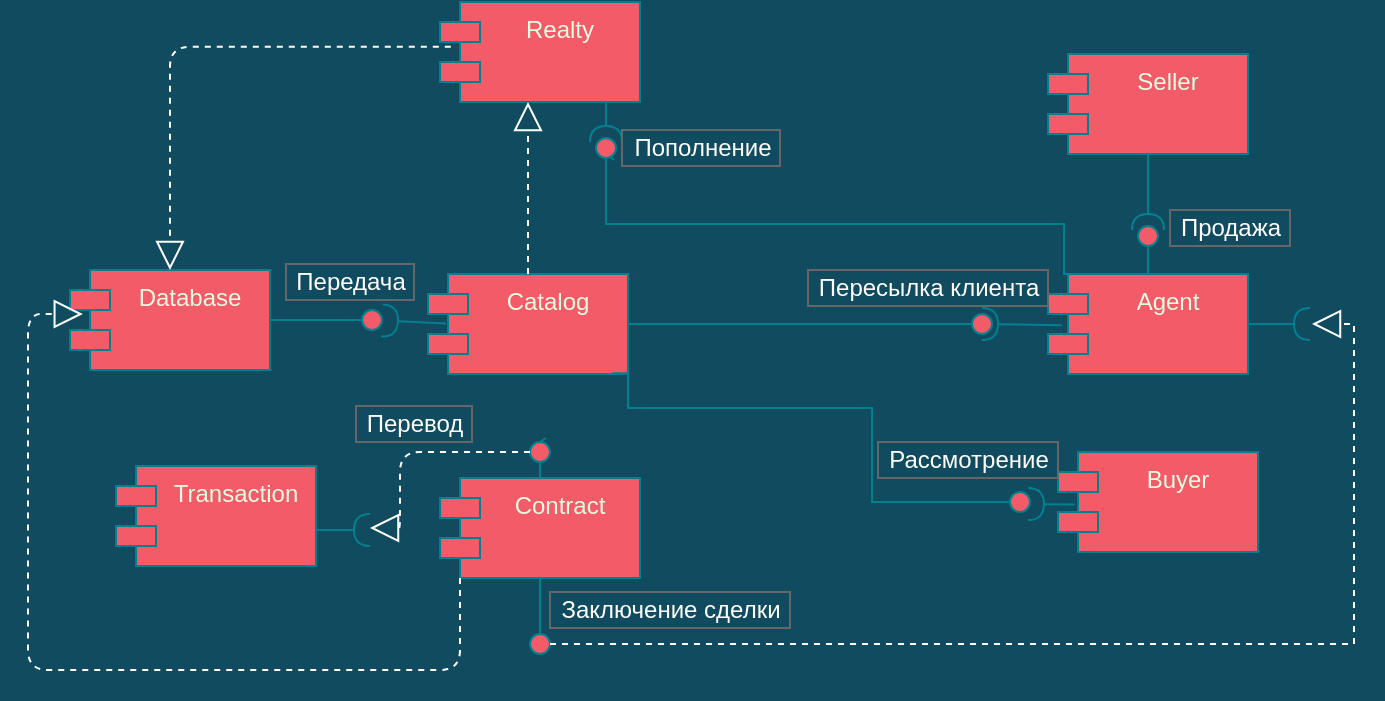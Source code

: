 <mxfile version="17.4.1" type="github"><diagram id="alS1UxylIZfHd-u1a3eg" name="Page-1"><mxGraphModel dx="997" dy="180" grid="0" gridSize="10" guides="1" tooltips="1" connect="1" arrows="1" fold="1" page="0" pageScale="1" pageWidth="827" pageHeight="1169" background="#114B5F" math="0" shadow="0"><root><mxCell id="0"/><mxCell id="1" parent="0"/><mxCell id="UikzdDfQdR64j0PZCpEi-1" value="Agent" style="shape=module;align=left;spacingLeft=20;align=center;verticalAlign=top;fillColor=#F45B69;strokeColor=#028090;fontColor=#E4FDE1;" parent="1" vertex="1"><mxGeometry x="583" y="643" width="100" height="50" as="geometry"/></mxCell><mxCell id="UikzdDfQdR64j0PZCpEi-2" value="Buyer" style="shape=module;align=left;spacingLeft=20;align=center;verticalAlign=top;fillColor=#F45B69;strokeColor=#028090;fontColor=#E4FDE1;" parent="1" vertex="1"><mxGeometry x="588" y="732" width="100" height="50" as="geometry"/></mxCell><mxCell id="UikzdDfQdR64j0PZCpEi-3" value="Seller" style="shape=module;align=left;spacingLeft=20;align=center;verticalAlign=top;fillColor=#F45B69;strokeColor=#028090;fontColor=#E4FDE1;" parent="1" vertex="1"><mxGeometry x="583" y="533" width="100" height="50" as="geometry"/></mxCell><mxCell id="UikzdDfQdR64j0PZCpEi-4" value="Transaction" style="shape=module;align=left;spacingLeft=20;align=center;verticalAlign=top;fillColor=#F45B69;strokeColor=#028090;fontColor=#E4FDE1;" parent="1" vertex="1"><mxGeometry x="117" y="739" width="100" height="50" as="geometry"/></mxCell><mxCell id="UikzdDfQdR64j0PZCpEi-5" value="Contract" style="shape=module;align=left;spacingLeft=20;align=center;verticalAlign=top;fillColor=#F45B69;strokeColor=#028090;fontColor=#E4FDE1;" parent="1" vertex="1"><mxGeometry x="279" y="745" width="100" height="50" as="geometry"/></mxCell><mxCell id="UikzdDfQdR64j0PZCpEi-6" value="Catalog" style="shape=module;align=left;spacingLeft=20;align=center;verticalAlign=top;fillColor=#F45B69;strokeColor=#028090;fontColor=#E4FDE1;" parent="1" vertex="1"><mxGeometry x="273" y="643" width="100" height="50" as="geometry"/></mxCell><mxCell id="UikzdDfQdR64j0PZCpEi-7" value="Realty" style="shape=module;align=left;spacingLeft=20;align=center;verticalAlign=top;fillColor=#F45B69;strokeColor=#028090;fontColor=#E4FDE1;" parent="1" vertex="1"><mxGeometry x="279" y="507" width="100" height="50" as="geometry"/></mxCell><mxCell id="UikzdDfQdR64j0PZCpEi-8" value="Database" style="shape=module;align=left;spacingLeft=20;align=center;verticalAlign=top;fillColor=#F45B69;strokeColor=#028090;fontColor=#E4FDE1;" parent="1" vertex="1"><mxGeometry x="94" y="641" width="100" height="50" as="geometry"/></mxCell><mxCell id="UikzdDfQdR64j0PZCpEi-9" value="" style="rounded=0;orthogonalLoop=1;jettySize=auto;html=1;endArrow=none;endFill=0;sketch=0;targetPerimeterSpacing=0;fontColor=#E4FDE1;strokeColor=#028090;fillColor=#F45B69;curved=0;exitX=0.5;exitY=0;exitDx=0;exitDy=0;startArrow=none;labelBackgroundColor=#114B5F;" parent="1" source="UikzdDfQdR64j0PZCpEi-11" edge="1"><mxGeometry relative="1" as="geometry"><mxPoint x="392" y="680" as="sourcePoint"/><mxPoint x="633" y="620" as="targetPoint"/></mxGeometry></mxCell><mxCell id="UikzdDfQdR64j0PZCpEi-10" value="" style="rounded=0;orthogonalLoop=1;jettySize=auto;html=1;endArrow=halfCircle;endFill=0;endSize=6;strokeWidth=1;sketch=0;fontColor=#E4FDE1;fillColor=#F45B69;curved=0;exitX=0.5;exitY=1;exitDx=0;exitDy=0;labelBackgroundColor=#114B5F;strokeColor=#028090;" parent="1" source="UikzdDfQdR64j0PZCpEi-3" edge="1"><mxGeometry relative="1" as="geometry"><mxPoint x="432" y="680" as="sourcePoint"/><mxPoint x="633" y="621" as="targetPoint"/></mxGeometry></mxCell><mxCell id="UikzdDfQdR64j0PZCpEi-11" value="" style="ellipse;whiteSpace=wrap;html=1;align=center;aspect=fixed;resizable=0;points=[];outlineConnect=0;sketch=0;rounded=0;fontColor=#E4FDE1;strokeColor=#028090;fillColor=#F45B69;" parent="1" vertex="1"><mxGeometry x="628" y="619" width="10" height="10" as="geometry"/></mxCell><mxCell id="UikzdDfQdR64j0PZCpEi-12" value="" style="rounded=0;orthogonalLoop=1;jettySize=auto;html=1;endArrow=none;endFill=0;sketch=0;sourcePerimeterSpacing=0;fontColor=#E4FDE1;strokeColor=#028090;fillColor=#F45B69;curved=0;exitX=0.5;exitY=0;exitDx=0;exitDy=0;labelBackgroundColor=#114B5F;" parent="1" source="UikzdDfQdR64j0PZCpEi-1" target="UikzdDfQdR64j0PZCpEi-11" edge="1"><mxGeometry relative="1" as="geometry"><mxPoint x="633" y="643" as="sourcePoint"/><mxPoint x="633" y="620" as="targetPoint"/></mxGeometry></mxCell><mxCell id="UikzdDfQdR64j0PZCpEi-13" value="" style="endArrow=block;dashed=1;endFill=0;endSize=12;html=1;rounded=1;sketch=0;fontColor=#E4FDE1;exitX=0.054;exitY=0.448;exitDx=0;exitDy=0;exitPerimeter=0;entryX=0.5;entryY=0;entryDx=0;entryDy=0;edgeStyle=orthogonalEdgeStyle;strokeColor=#FFFFFF;labelBackgroundColor=#114B5F;" parent="1" source="UikzdDfQdR64j0PZCpEi-7" target="UikzdDfQdR64j0PZCpEi-8" edge="1"><mxGeometry width="160" relative="1" as="geometry"><mxPoint x="332" y="680" as="sourcePoint"/><mxPoint x="492" y="680" as="targetPoint"/></mxGeometry></mxCell><mxCell id="UikzdDfQdR64j0PZCpEi-15" value="" style="endArrow=block;dashed=1;endFill=0;endSize=12;html=1;rounded=1;sketch=0;fontColor=#E4FDE1;entryX=0.44;entryY=1;entryDx=0;entryDy=0;strokeColor=#FFFFFF;entryPerimeter=0;exitX=0.5;exitY=0;exitDx=0;exitDy=0;labelBackgroundColor=#114B5F;" parent="1" source="UikzdDfQdR64j0PZCpEi-6" target="UikzdDfQdR64j0PZCpEi-7" edge="1"><mxGeometry width="160" relative="1" as="geometry"><mxPoint x="326" y="639" as="sourcePoint"/><mxPoint x="214.4" y="646.6" as="targetPoint"/></mxGeometry></mxCell><mxCell id="UikzdDfQdR64j0PZCpEi-16" value="" style="rounded=0;orthogonalLoop=1;jettySize=auto;html=1;endArrow=none;endFill=0;sketch=0;sourcePerimeterSpacing=0;targetPerimeterSpacing=0;fontColor=#E4FDE1;strokeColor=#028090;fillColor=#F45B69;exitX=1;exitY=0.5;exitDx=0;exitDy=0;labelBackgroundColor=#114B5F;" parent="1" source="UikzdDfQdR64j0PZCpEi-8" edge="1"><mxGeometry relative="1" as="geometry"><mxPoint x="392" y="680" as="sourcePoint"/><mxPoint x="242" y="666" as="targetPoint"/></mxGeometry></mxCell><mxCell id="UikzdDfQdR64j0PZCpEi-17" value="" style="rounded=0;orthogonalLoop=1;jettySize=auto;html=1;endArrow=halfCircle;endFill=0;endSize=6;strokeWidth=1;sketch=0;fontColor=#E4FDE1;fillColor=#F45B69;startArrow=none;exitX=0.09;exitY=0.496;exitDx=0;exitDy=0;exitPerimeter=0;labelBackgroundColor=#114B5F;strokeColor=#028090;" parent="1" source="UikzdDfQdR64j0PZCpEi-6" target="UikzdDfQdR64j0PZCpEi-18" edge="1"><mxGeometry relative="1" as="geometry"><mxPoint x="256" y="613" as="sourcePoint"/><mxPoint x="251" y="668" as="targetPoint"/></mxGeometry></mxCell><mxCell id="UikzdDfQdR64j0PZCpEi-18" value="" style="ellipse;whiteSpace=wrap;html=1;align=center;aspect=fixed;resizable=0;points=[];outlineConnect=0;sketch=0;rounded=0;fontColor=#E4FDE1;strokeColor=#028090;fillColor=#F45B69;" parent="1" vertex="1"><mxGeometry x="240" y="661" width="10" height="10" as="geometry"/></mxCell><mxCell id="agLJnuBgWowhW-R8SPZa-1" value="" style="rounded=0;orthogonalLoop=1;jettySize=auto;html=1;endArrow=none;endFill=0;sketch=0;targetPerimeterSpacing=0;labelBackgroundColor=#114B5F;strokeColor=#028090;fontColor=#E4FDE1;exitX=0.078;exitY=0.48;exitDx=0;exitDy=0;exitPerimeter=0;startArrow=none;" parent="1" source="agLJnuBgWowhW-R8SPZa-3" edge="1"><mxGeometry relative="1" as="geometry"><mxPoint x="370" y="562" as="sourcePoint"/><mxPoint x="366" y="586" as="targetPoint"/></mxGeometry></mxCell><mxCell id="agLJnuBgWowhW-R8SPZa-2" value="" style="rounded=0;orthogonalLoop=1;jettySize=auto;html=1;endArrow=halfCircle;endFill=0;endSize=6;strokeWidth=1;sketch=0;labelBackgroundColor=#114B5F;strokeColor=#028090;fontColor=#E4FDE1;exitX=0.83;exitY=1;exitDx=0;exitDy=0;exitPerimeter=0;" parent="1" source="UikzdDfQdR64j0PZCpEi-7" edge="1"><mxGeometry relative="1" as="geometry"><mxPoint x="410" y="562" as="sourcePoint"/><mxPoint x="362" y="577" as="targetPoint"/></mxGeometry></mxCell><mxCell id="agLJnuBgWowhW-R8SPZa-3" value="" style="ellipse;whiteSpace=wrap;html=1;align=center;aspect=fixed;resizable=0;points=[];outlineConnect=0;sketch=0;fillColor=#F45B69;strokeColor=#028090;fontColor=#E4FDE1;" parent="1" vertex="1"><mxGeometry x="357" y="575" width="10" height="10" as="geometry"/></mxCell><mxCell id="FhdBlyCUNoVVtJqe6_HT-1" value="" style="rounded=0;orthogonalLoop=1;jettySize=auto;html=1;endArrow=none;endFill=0;sketch=0;sourcePerimeterSpacing=0;labelBackgroundColor=#114B5F;strokeColor=#028090;fontColor=#E4FDE1;exitX=0;exitY=0;exitDx=10;exitDy=0;exitPerimeter=0;edgeStyle=orthogonalEdgeStyle;" parent="1" source="UikzdDfQdR64j0PZCpEi-1" target="agLJnuBgWowhW-R8SPZa-3" edge="1"><mxGeometry relative="1" as="geometry"><mxPoint x="590.8" y="667" as="sourcePoint"/><mxPoint x="366" y="586" as="targetPoint"/><Array as="points"><mxPoint x="591" y="643"/><mxPoint x="591" y="618"/><mxPoint x="362" y="618"/></Array></mxGeometry></mxCell><mxCell id="FhdBlyCUNoVVtJqe6_HT-3" value="" style="rounded=0;orthogonalLoop=1;jettySize=auto;html=1;endArrow=none;endFill=0;sketch=0;sourcePerimeterSpacing=0;targetPerimeterSpacing=0;labelBackgroundColor=#114B5F;strokeColor=#028090;fontColor=#E4FDE1;exitX=0.5;exitY=1;exitDx=0;exitDy=0;" parent="1" source="UikzdDfQdR64j0PZCpEi-5" target="FhdBlyCUNoVVtJqe6_HT-5" edge="1"><mxGeometry relative="1" as="geometry"><mxPoint x="447" y="769" as="sourcePoint"/><mxPoint x="329" y="800" as="targetPoint"/></mxGeometry></mxCell><mxCell id="FhdBlyCUNoVVtJqe6_HT-5" value="" style="ellipse;whiteSpace=wrap;html=1;align=center;aspect=fixed;resizable=0;points=[];outlineConnect=0;sketch=0;fillColor=#F45B69;strokeColor=#028090;fontColor=#E4FDE1;" parent="1" vertex="1"><mxGeometry x="324" y="823" width="10" height="10" as="geometry"/></mxCell><mxCell id="FhdBlyCUNoVVtJqe6_HT-8" value="" style="rounded=0;orthogonalLoop=1;jettySize=auto;html=1;endArrow=halfCircle;endFill=0;endSize=6;strokeWidth=1;sketch=0;fontColor=#E4FDE1;fillColor=#F45B69;exitX=1;exitY=0.5;exitDx=0;exitDy=0;labelBackgroundColor=#114B5F;strokeColor=#028090;" parent="1" source="UikzdDfQdR64j0PZCpEi-1" edge="1"><mxGeometry relative="1" as="geometry"><mxPoint x="410" y="662" as="sourcePoint"/><mxPoint x="714" y="668" as="targetPoint"/></mxGeometry></mxCell><mxCell id="cH6A4Zt0ZuJFNMvpV0Px-1" value="" style="endArrow=block;dashed=1;endFill=0;endSize=12;html=1;rounded=0;edgeStyle=orthogonalEdgeStyle;labelBackgroundColor=#114B5F;fontColor=#E4FDE1;strokeColor=#FFFFFF;" parent="1" source="FhdBlyCUNoVVtJqe6_HT-5" edge="1"><mxGeometry width="160" relative="1" as="geometry"><mxPoint x="369" y="835" as="sourcePoint"/><mxPoint x="715" y="668" as="targetPoint"/><Array as="points"><mxPoint x="736" y="828"/><mxPoint x="736" y="668"/></Array></mxGeometry></mxCell><mxCell id="cH6A4Zt0ZuJFNMvpV0Px-2" value="" style="rounded=0;orthogonalLoop=1;jettySize=auto;html=1;endArrow=none;endFill=0;sketch=0;sourcePerimeterSpacing=0;targetPerimeterSpacing=0;fontColor=#E4FDE1;strokeColor=#028090;fillColor=#F45B69;curved=0;exitX=1;exitY=0.5;exitDx=0;exitDy=0;" parent="1" source="UikzdDfQdR64j0PZCpEi-6" target="cH6A4Zt0ZuJFNMvpV0Px-4" edge="1"><mxGeometry relative="1" as="geometry"><mxPoint x="491" y="710" as="sourcePoint"/></mxGeometry></mxCell><mxCell id="cH6A4Zt0ZuJFNMvpV0Px-3" value="" style="rounded=0;orthogonalLoop=1;jettySize=auto;html=1;endArrow=halfCircle;endFill=0;entryX=0.5;entryY=0.5;endSize=6;strokeWidth=1;sketch=0;fontColor=#E4FDE1;fillColor=#F45B69;curved=0;exitX=0.07;exitY=0.512;exitDx=0;exitDy=0;exitPerimeter=0;strokeColor=#028090;" parent="1" source="UikzdDfQdR64j0PZCpEi-1" target="cH6A4Zt0ZuJFNMvpV0Px-4" edge="1"><mxGeometry relative="1" as="geometry"><mxPoint x="531" y="710" as="sourcePoint"/></mxGeometry></mxCell><mxCell id="cH6A4Zt0ZuJFNMvpV0Px-4" value="" style="ellipse;whiteSpace=wrap;html=1;align=center;aspect=fixed;resizable=0;points=[];outlineConnect=0;sketch=0;rounded=0;fontColor=#E4FDE1;strokeColor=#028090;fillColor=#F45B69;" parent="1" vertex="1"><mxGeometry x="545" y="663" width="10" height="10" as="geometry"/></mxCell><mxCell id="cH6A4Zt0ZuJFNMvpV0Px-5" value="" style="rounded=0;orthogonalLoop=1;jettySize=auto;html=1;endArrow=none;endFill=0;sketch=0;sourcePerimeterSpacing=0;targetPerimeterSpacing=0;fontColor=#E4FDE1;strokeColor=#028090;fillColor=#F45B69;exitX=0.922;exitY=0.992;exitDx=0;exitDy=0;edgeStyle=orthogonalEdgeStyle;exitPerimeter=0;" parent="1" source="UikzdDfQdR64j0PZCpEi-6" target="cH6A4Zt0ZuJFNMvpV0Px-7" edge="1"><mxGeometry relative="1" as="geometry"><mxPoint x="491" y="710" as="sourcePoint"/><Array as="points"><mxPoint x="373" y="693"/><mxPoint x="373" y="710"/><mxPoint x="495" y="710"/><mxPoint x="495" y="757"/></Array></mxGeometry></mxCell><mxCell id="cH6A4Zt0ZuJFNMvpV0Px-6" value="" style="rounded=0;orthogonalLoop=1;jettySize=auto;html=1;endArrow=halfCircle;endFill=0;endSize=6;strokeWidth=1;sketch=0;fontColor=#E4FDE1;fillColor=#F45B69;curved=0;exitX=0.084;exitY=0.524;exitDx=0;exitDy=0;exitPerimeter=0;strokeColor=#028090;" parent="1" source="UikzdDfQdR64j0PZCpEi-2" edge="1"><mxGeometry relative="1" as="geometry"><mxPoint x="531" y="710" as="sourcePoint"/><mxPoint x="573" y="758" as="targetPoint"/></mxGeometry></mxCell><mxCell id="cH6A4Zt0ZuJFNMvpV0Px-7" value="" style="ellipse;whiteSpace=wrap;html=1;align=center;aspect=fixed;resizable=0;points=[];outlineConnect=0;sketch=0;rounded=0;fontColor=#E4FDE1;strokeColor=#028090;fillColor=#F45B69;" parent="1" vertex="1"><mxGeometry x="564" y="752" width="10" height="10" as="geometry"/></mxCell><mxCell id="cH6A4Zt0ZuJFNMvpV0Px-11" value="" style="rounded=0;orthogonalLoop=1;jettySize=auto;html=1;endArrow=none;endFill=0;sketch=0;targetPerimeterSpacing=0;fontColor=#E4FDE1;strokeColor=#028090;fillColor=#F45B69;exitX=0.5;exitY=0;exitDx=0;exitDy=0;startArrow=none;" parent="1" source="cH6A4Zt0ZuJFNMvpV0Px-13" edge="1"><mxGeometry relative="1" as="geometry"><mxPoint x="491" y="692" as="sourcePoint"/><mxPoint x="332" y="725" as="targetPoint"/></mxGeometry></mxCell><mxCell id="cH6A4Zt0ZuJFNMvpV0Px-12" value="" style="rounded=0;orthogonalLoop=1;jettySize=auto;html=1;endArrow=halfCircle;endFill=0;endSize=6;strokeWidth=1;sketch=0;fontColor=#E4FDE1;fillColor=#F45B69;exitX=1.002;exitY=0.64;exitDx=0;exitDy=0;exitPerimeter=0;strokeColor=#028090;" parent="1" source="UikzdDfQdR64j0PZCpEi-4" edge="1"><mxGeometry relative="1" as="geometry"><mxPoint x="531" y="692" as="sourcePoint"/><mxPoint x="244" y="771" as="targetPoint"/></mxGeometry></mxCell><mxCell id="cH6A4Zt0ZuJFNMvpV0Px-13" value="" style="ellipse;whiteSpace=wrap;html=1;align=center;aspect=fixed;resizable=0;points=[];outlineConnect=0;sketch=0;rounded=0;fontColor=#E4FDE1;strokeColor=#028090;fillColor=#F45B69;" parent="1" vertex="1"><mxGeometry x="324" y="727" width="10" height="10" as="geometry"/></mxCell><mxCell id="cH6A4Zt0ZuJFNMvpV0Px-14" value="" style="rounded=0;orthogonalLoop=1;jettySize=auto;html=1;endArrow=none;endFill=0;sketch=0;sourcePerimeterSpacing=0;fontColor=#E4FDE1;strokeColor=#028090;fillColor=#F45B69;exitX=0.5;exitY=0;exitDx=0;exitDy=0;" parent="1" source="UikzdDfQdR64j0PZCpEi-5" target="cH6A4Zt0ZuJFNMvpV0Px-13" edge="1"><mxGeometry relative="1" as="geometry"><mxPoint x="329" y="745" as="sourcePoint"/><mxPoint x="332" y="725" as="targetPoint"/></mxGeometry></mxCell><mxCell id="cH6A4Zt0ZuJFNMvpV0Px-16" value="" style="endArrow=block;dashed=1;endFill=0;endSize=12;html=1;rounded=1;sketch=0;fontColor=#E4FDE1;strokeColor=#FFFFFF;fillColor=#F45B69;edgeStyle=orthogonalEdgeStyle;" parent="1" source="cH6A4Zt0ZuJFNMvpV0Px-13" edge="1"><mxGeometry width="160" relative="1" as="geometry"><mxPoint x="431" y="692" as="sourcePoint"/><mxPoint x="244" y="770" as="targetPoint"/><Array as="points"><mxPoint x="259" y="732"/><mxPoint x="259" y="770"/></Array></mxGeometry></mxCell><mxCell id="cH6A4Zt0ZuJFNMvpV0Px-19" value="" style="endArrow=block;dashed=1;endFill=0;endSize=12;html=1;rounded=1;sketch=0;fontColor=#E4FDE1;exitX=0;exitY=1;exitDx=10;exitDy=0;entryX=0.064;entryY=0.44;entryDx=0;entryDy=0;edgeStyle=orthogonalEdgeStyle;strokeColor=#FFFFFF;labelBackgroundColor=#114B5F;exitPerimeter=0;entryPerimeter=0;" parent="1" source="UikzdDfQdR64j0PZCpEi-5" target="UikzdDfQdR64j0PZCpEi-8" edge="1"><mxGeometry width="160" relative="1" as="geometry"><mxPoint x="187" y="759" as="sourcePoint"/><mxPoint x="164" y="711" as="targetPoint"/><Array as="points"><mxPoint x="289" y="841"/><mxPoint x="73" y="841"/><mxPoint x="73" y="663"/></Array></mxGeometry></mxCell><mxCell id="IvpbHvbT1HvdRsm1fe_S-1" value="Пополнение" style="text;html=1;align=center;verticalAlign=middle;resizable=0;points=[];autosize=1;fillColor=#114B5F;fontColor=#FFFFFF;strokeColor=#666666;" vertex="1" parent="1"><mxGeometry x="370" y="571" width="79" height="18" as="geometry"/></mxCell><mxCell id="IvpbHvbT1HvdRsm1fe_S-2" value="Продажа" style="text;html=1;align=center;verticalAlign=middle;resizable=0;points=[];autosize=1;fillColor=#114B5F;fontColor=#FFFFFF;strokeColor=#666666;" vertex="1" parent="1"><mxGeometry x="644" y="611" width="60" height="18" as="geometry"/></mxCell><mxCell id="IvpbHvbT1HvdRsm1fe_S-3" value="Пересылка клиента" style="text;html=1;align=center;verticalAlign=middle;resizable=0;points=[];autosize=1;fillColor=#114B5F;fontColor=#FFFFFF;strokeColor=#666666;" vertex="1" parent="1"><mxGeometry x="463" y="641" width="120" height="18" as="geometry"/></mxCell><mxCell id="IvpbHvbT1HvdRsm1fe_S-4" value="Рассмотрение" style="text;html=1;align=center;verticalAlign=middle;resizable=0;points=[];autosize=1;fillColor=#114B5F;fontColor=#FFFFFF;strokeColor=#666666;" vertex="1" parent="1"><mxGeometry x="498" y="727" width="90" height="18" as="geometry"/></mxCell><mxCell id="IvpbHvbT1HvdRsm1fe_S-5" value="Заключение сделки" style="text;html=1;align=center;verticalAlign=middle;resizable=0;points=[];autosize=1;fillColor=#114B5F;fontColor=#FFFFFF;strokeColor=#666666;" vertex="1" parent="1"><mxGeometry x="334" y="802" width="120" height="18" as="geometry"/></mxCell><mxCell id="IvpbHvbT1HvdRsm1fe_S-6" value="Перевод" style="text;html=1;align=center;verticalAlign=middle;resizable=0;points=[];autosize=1;fillColor=#114B5F;fontColor=#FFFFFF;strokeColor=#666666;" vertex="1" parent="1"><mxGeometry x="237" y="709" width="58" height="18" as="geometry"/></mxCell><mxCell id="IvpbHvbT1HvdRsm1fe_S-7" value="Передача" style="text;html=1;align=center;verticalAlign=middle;resizable=0;points=[];autosize=1;fillColor=#114B5F;fontColor=#FFFFFF;strokeColor=#666666;" vertex="1" parent="1"><mxGeometry x="202" y="638" width="64" height="18" as="geometry"/></mxCell></root></mxGraphModel></diagram></mxfile>